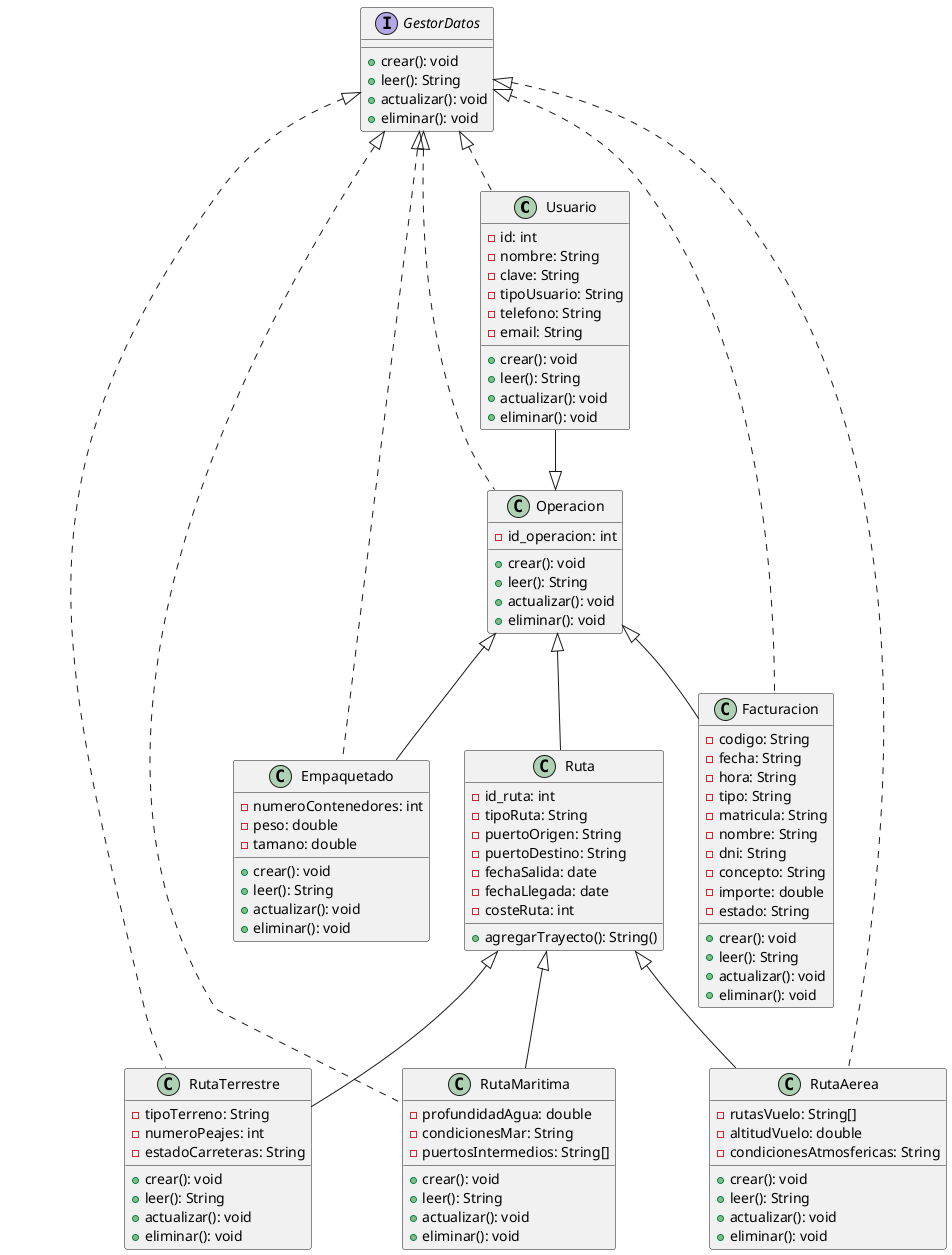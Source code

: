 @startuml DiagramaDeClases


class Usuario implements GestorDatos{
    - id: int
    - nombre: String
    - clave: String
    - tipoUsuario: String
    - telefono: String
    - email: String
    
    + crear(): void
    + leer(): String
    + actualizar(): void
    + eliminar(): void
    
}



class Operacion implements GestorDatos{
    
    - id_operacion: int    
    
    + crear(): void
    + leer(): String
    + actualizar(): void
    + eliminar(): void
}

class Ruta {
    - id_ruta: int
    - tipoRuta: String
    - puertoOrigen: String
    - puertoDestino: String
    - fechaSalida: date
    - fechaLlegada: date
    - costeRuta: int
    
    + agregarTrayecto(): String()

    
}



class RutaTerrestre extends Ruta implements GestorDatos{
    - tipoTerreno: String
    - numeroPeajes: int
    - estadoCarreteras: String
    
    + crear(): void
    + leer(): String
    + actualizar(): void
    + eliminar(): void
  
}

class RutaMaritima extends Ruta implements GestorDatos{
    - profundidadAgua: double
    - condicionesMar: String
    - puertosIntermedios: String[]
    
    + crear(): void
    + leer(): String
    + actualizar(): void
    + eliminar(): void
    
}

class RutaAerea extends Ruta implements GestorDatos{
    - rutasVuelo: String[]
    - altitudVuelo: double
    - condicionesAtmosfericas: String
    
    + crear(): void
    + leer(): String
    + actualizar(): void
    + eliminar(): void
    
}

class Empaquetado implements GestorDatos{
    - numeroContenedores: int
    - peso: double
    - tamano: double
    
    + crear(): void
    + leer(): String
    + actualizar(): void
    + eliminar(): void
    
}

class Facturacion implements GestorDatos{
    - codigo: String
    - fecha: String
    - hora: String
    - tipo: String
    - matricula: String
    - nombre: String
    - dni: String
    - concepto: String
    - importe: double
    - estado: String
    
    + crear(): void
    + leer(): String
    + actualizar(): void
    + eliminar(): void
    
}

interface GestorDatos {
    + crear(): void
    + leer(): String
    + actualizar(): void
    + eliminar(): void
}





Usuario --|> Operacion
Operacion <|-- Ruta
Operacion <|-- Empaquetado
Operacion <|-- Facturacion



@enduml